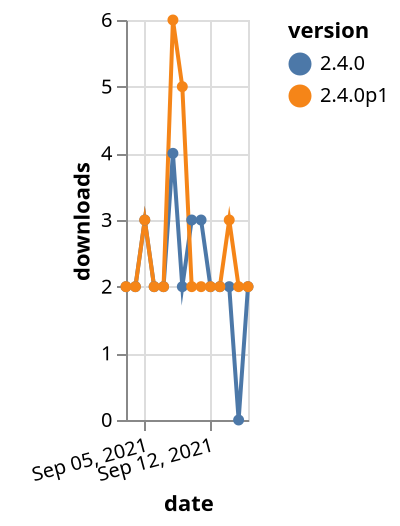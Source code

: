 {"$schema": "https://vega.github.io/schema/vega-lite/v5.json", "description": "A simple bar chart with embedded data.", "data": {"values": [{"date": "2021-09-03", "total": 1319, "delta": 2, "version": "2.4.0"}, {"date": "2021-09-04", "total": 1321, "delta": 2, "version": "2.4.0"}, {"date": "2021-09-05", "total": 1324, "delta": 3, "version": "2.4.0"}, {"date": "2021-09-06", "total": 1326, "delta": 2, "version": "2.4.0"}, {"date": "2021-09-07", "total": 1328, "delta": 2, "version": "2.4.0"}, {"date": "2021-09-08", "total": 1332, "delta": 4, "version": "2.4.0"}, {"date": "2021-09-09", "total": 1334, "delta": 2, "version": "2.4.0"}, {"date": "2021-09-10", "total": 1337, "delta": 3, "version": "2.4.0"}, {"date": "2021-09-11", "total": 1340, "delta": 3, "version": "2.4.0"}, {"date": "2021-09-12", "total": 1342, "delta": 2, "version": "2.4.0"}, {"date": "2021-09-13", "total": 1344, "delta": 2, "version": "2.4.0"}, {"date": "2021-09-14", "total": 1346, "delta": 2, "version": "2.4.0"}, {"date": "2021-09-15", "total": 1346, "delta": 0, "version": "2.4.0"}, {"date": "2021-09-16", "total": 1348, "delta": 2, "version": "2.4.0"}, {"date": "2021-09-03", "total": 3392, "delta": 2, "version": "2.4.0p1"}, {"date": "2021-09-04", "total": 3394, "delta": 2, "version": "2.4.0p1"}, {"date": "2021-09-05", "total": 3397, "delta": 3, "version": "2.4.0p1"}, {"date": "2021-09-06", "total": 3399, "delta": 2, "version": "2.4.0p1"}, {"date": "2021-09-07", "total": 3401, "delta": 2, "version": "2.4.0p1"}, {"date": "2021-09-08", "total": 3407, "delta": 6, "version": "2.4.0p1"}, {"date": "2021-09-09", "total": 3412, "delta": 5, "version": "2.4.0p1"}, {"date": "2021-09-10", "total": 3414, "delta": 2, "version": "2.4.0p1"}, {"date": "2021-09-11", "total": 3416, "delta": 2, "version": "2.4.0p1"}, {"date": "2021-09-12", "total": 3418, "delta": 2, "version": "2.4.0p1"}, {"date": "2021-09-13", "total": 3420, "delta": 2, "version": "2.4.0p1"}, {"date": "2021-09-14", "total": 3423, "delta": 3, "version": "2.4.0p1"}, {"date": "2021-09-15", "total": 3425, "delta": 2, "version": "2.4.0p1"}, {"date": "2021-09-16", "total": 3427, "delta": 2, "version": "2.4.0p1"}]}, "width": "container", "mark": {"type": "line", "point": {"filled": true}}, "encoding": {"x": {"field": "date", "type": "temporal", "timeUnit": "yearmonthdate", "title": "date", "axis": {"labelAngle": -15}}, "y": {"field": "delta", "type": "quantitative", "title": "downloads"}, "color": {"field": "version", "type": "nominal"}, "tooltip": {"field": "delta"}}}